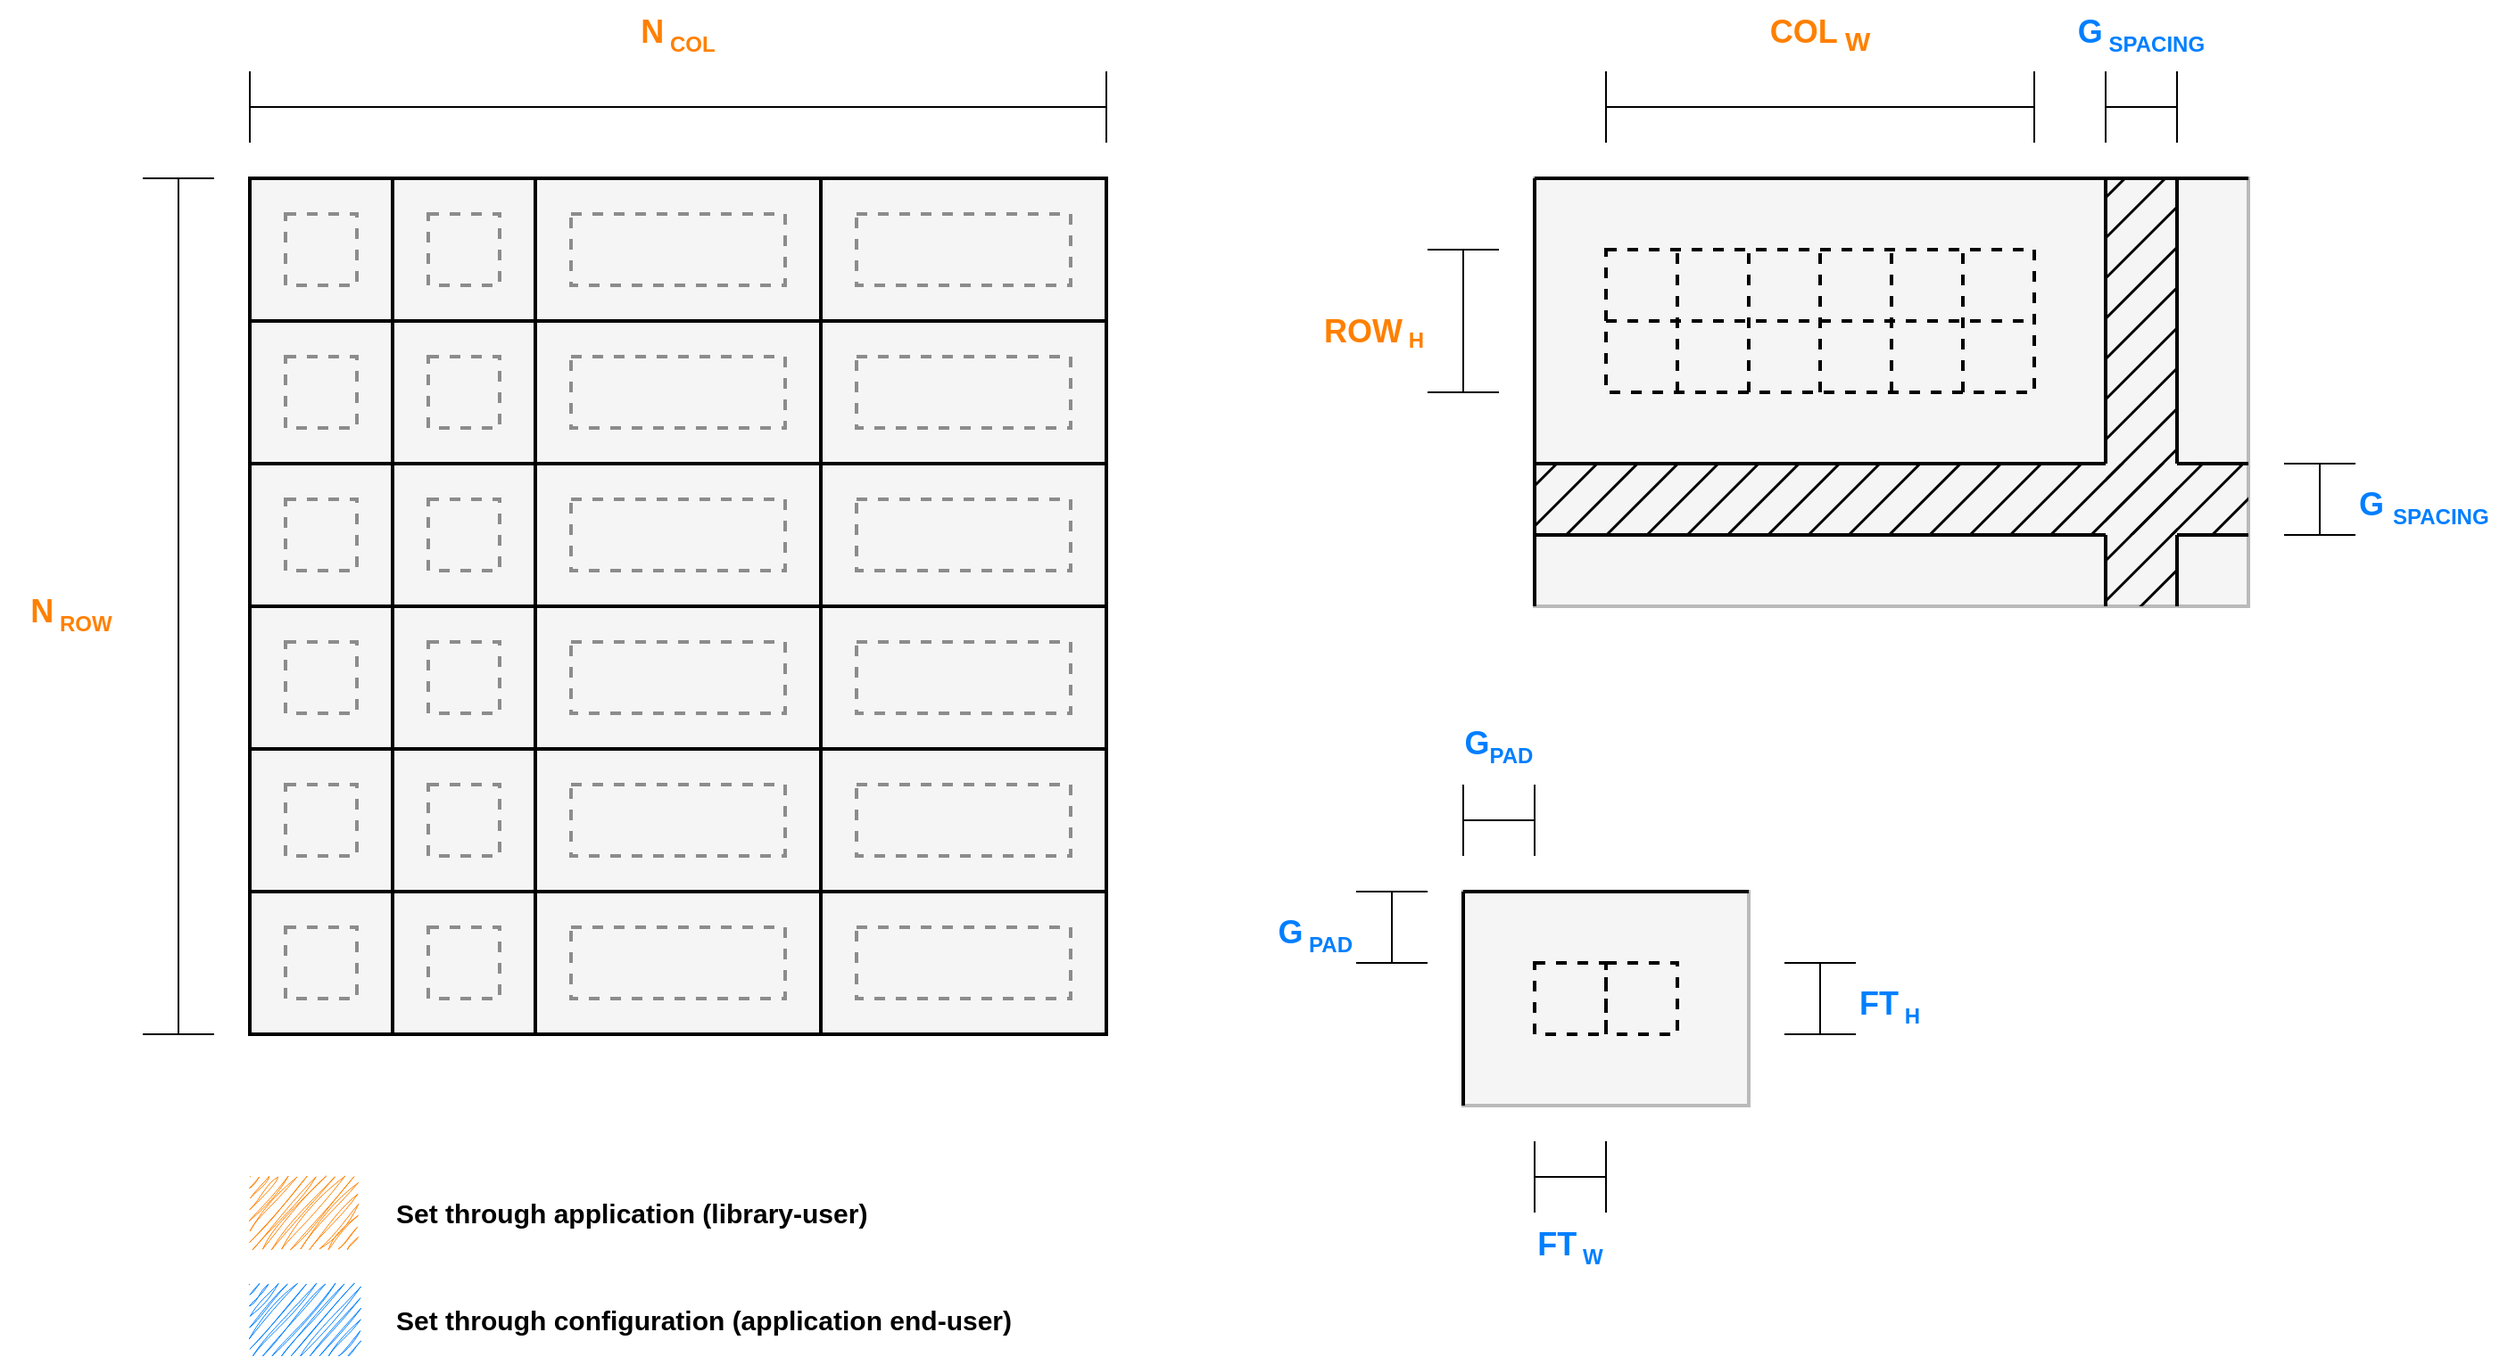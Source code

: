 <mxfile version="24.4.15" type="device">
  <diagram name="Page-1" id="YhHUuiQtckeyCKtGwnrG">
    <mxGraphModel dx="2726" dy="1698" grid="0" gridSize="20" guides="1" tooltips="1" connect="1" arrows="1" fold="1" page="0" pageScale="1" pageWidth="827" pageHeight="1169" math="0" shadow="0">
      <root>
        <mxCell id="0" />
        <mxCell id="1" parent="0" />
        <mxCell id="7Jmb3qpud_oQzK-CPV8h-1" value="" style="rounded=0;whiteSpace=wrap;html=1;fillColor=#f5f5f5;fontColor=#333333;strokeColor=#000000;strokeWidth=2;" vertex="1" parent="1">
          <mxGeometry x="-200" y="80" width="480" height="480" as="geometry" />
        </mxCell>
        <mxCell id="7Jmb3qpud_oQzK-CPV8h-33" value="" style="rounded=0;whiteSpace=wrap;html=1;fillColor=#f5f5f5;fontColor=#007FFF;strokeColor=#BABABA;strokeWidth=2;" vertex="1" parent="1">
          <mxGeometry x="480" y="480" width="160" height="120" as="geometry" />
        </mxCell>
        <mxCell id="7Jmb3qpud_oQzK-CPV8h-24" value="" style="rounded=0;whiteSpace=wrap;html=1;strokeColor=#BABABA;fillColor=#f5f5f5;fontColor=#FF8000;strokeWidth=2;" vertex="1" parent="1">
          <mxGeometry x="520" y="80" width="400" height="240" as="geometry" />
        </mxCell>
        <mxCell id="7Jmb3qpud_oQzK-CPV8h-2" value="" style="endArrow=none;html=1;rounded=0;strokeColor=#000000;strokeWidth=2;" edge="1" parent="1">
          <mxGeometry width="50" height="50" relative="1" as="geometry">
            <mxPoint x="-200" y="480" as="sourcePoint" />
            <mxPoint x="280" y="480" as="targetPoint" />
          </mxGeometry>
        </mxCell>
        <mxCell id="7Jmb3qpud_oQzK-CPV8h-4" value="" style="endArrow=none;html=1;rounded=0;strokeColor=#000000;strokeWidth=2;fontColor=#FF8000;" edge="1" parent="1">
          <mxGeometry width="50" height="50" relative="1" as="geometry">
            <mxPoint x="-200" y="240" as="sourcePoint" />
            <mxPoint x="280" y="240" as="targetPoint" />
          </mxGeometry>
        </mxCell>
        <mxCell id="7Jmb3qpud_oQzK-CPV8h-5" value="" style="endArrow=none;html=1;rounded=0;strokeColor=#000000;strokeWidth=2;fontColor=#FF8000;" edge="1" parent="1">
          <mxGeometry width="50" height="50" relative="1" as="geometry">
            <mxPoint x="-200" y="320" as="sourcePoint" />
            <mxPoint x="280" y="320" as="targetPoint" />
          </mxGeometry>
        </mxCell>
        <mxCell id="7Jmb3qpud_oQzK-CPV8h-6" value="" style="endArrow=none;html=1;rounded=0;strokeColor=#000000;strokeWidth=2;" edge="1" parent="1">
          <mxGeometry width="50" height="50" relative="1" as="geometry">
            <mxPoint x="-200" y="400" as="sourcePoint" />
            <mxPoint x="280" y="400" as="targetPoint" />
          </mxGeometry>
        </mxCell>
        <mxCell id="7Jmb3qpud_oQzK-CPV8h-7" value="" style="endArrow=none;html=1;rounded=0;strokeColor=#000000;strokeWidth=2;fontColor=#FF8000;" edge="1" parent="1">
          <mxGeometry width="50" height="50" relative="1" as="geometry">
            <mxPoint x="-200" y="160" as="sourcePoint" />
            <mxPoint x="280" y="160" as="targetPoint" />
          </mxGeometry>
        </mxCell>
        <mxCell id="7Jmb3qpud_oQzK-CPV8h-8" value="" style="endArrow=none;html=1;rounded=0;strokeColor=#000000;strokeWidth=2;" edge="1" parent="1">
          <mxGeometry width="50" height="50" relative="1" as="geometry">
            <mxPoint x="-120" y="80" as="sourcePoint" />
            <mxPoint x="-120" y="560" as="targetPoint" />
          </mxGeometry>
        </mxCell>
        <mxCell id="7Jmb3qpud_oQzK-CPV8h-9" value="" style="endArrow=none;html=1;rounded=0;strokeColor=#000000;strokeWidth=2;" edge="1" parent="1">
          <mxGeometry width="50" height="50" relative="1" as="geometry">
            <mxPoint x="-40" y="80" as="sourcePoint" />
            <mxPoint x="-40" y="560" as="targetPoint" />
          </mxGeometry>
        </mxCell>
        <mxCell id="7Jmb3qpud_oQzK-CPV8h-10" value="" style="endArrow=none;html=1;rounded=0;strokeColor=#000000;strokeWidth=2;" edge="1" parent="1">
          <mxGeometry width="50" height="50" relative="1" as="geometry">
            <mxPoint x="120" y="80" as="sourcePoint" />
            <mxPoint x="120" y="560" as="targetPoint" />
          </mxGeometry>
        </mxCell>
        <mxCell id="7Jmb3qpud_oQzK-CPV8h-12" value="" style="endArrow=none;html=1;rounded=0;strokeColor=#000000;strokeWidth=2;fontColor=#FF8000;" edge="1" parent="1">
          <mxGeometry width="50" height="50" relative="1" as="geometry">
            <mxPoint x="920" y="80" as="sourcePoint" />
            <mxPoint x="520" y="80" as="targetPoint" />
          </mxGeometry>
        </mxCell>
        <mxCell id="7Jmb3qpud_oQzK-CPV8h-13" value="" style="endArrow=none;html=1;rounded=0;strokeColor=#000000;strokeWidth=2;fontColor=#FF8000;" edge="1" parent="1">
          <mxGeometry width="50" height="50" relative="1" as="geometry">
            <mxPoint x="520" y="80" as="sourcePoint" />
            <mxPoint x="520" y="320" as="targetPoint" />
          </mxGeometry>
        </mxCell>
        <mxCell id="7Jmb3qpud_oQzK-CPV8h-14" value="" style="endArrow=none;html=1;rounded=0;strokeColor=#000000;strokeWidth=2;fontColor=#FF8000;" edge="1" parent="1">
          <mxGeometry width="50" height="50" relative="1" as="geometry">
            <mxPoint x="520" y="240" as="sourcePoint" />
            <mxPoint x="840" y="240" as="targetPoint" />
          </mxGeometry>
        </mxCell>
        <mxCell id="7Jmb3qpud_oQzK-CPV8h-15" value="" style="endArrow=none;html=1;rounded=0;strokeColor=#000000;strokeWidth=2;fontColor=#FF8000;" edge="1" parent="1">
          <mxGeometry width="50" height="50" relative="1" as="geometry">
            <mxPoint x="840" y="240" as="sourcePoint" />
            <mxPoint x="840" y="80" as="targetPoint" />
          </mxGeometry>
        </mxCell>
        <mxCell id="7Jmb3qpud_oQzK-CPV8h-16" value="" style="rounded=0;whiteSpace=wrap;html=1;dashed=1;fillColor=none;strokeColor=#000000;strokeWidth=2;fontColor=#FF8000;" vertex="1" parent="1">
          <mxGeometry x="560" y="120" width="240" height="80" as="geometry" />
        </mxCell>
        <mxCell id="7Jmb3qpud_oQzK-CPV8h-17" value="" style="endArrow=none;dashed=1;html=1;rounded=0;strokeColor=#000000;strokeWidth=2;fontColor=#FF8000;" edge="1" parent="1">
          <mxGeometry width="50" height="50" relative="1" as="geometry">
            <mxPoint x="680" y="200" as="sourcePoint" />
            <mxPoint x="680" y="120" as="targetPoint" />
          </mxGeometry>
        </mxCell>
        <mxCell id="7Jmb3qpud_oQzK-CPV8h-18" value="" style="endArrow=none;dashed=1;html=1;rounded=0;strokeColor=#000000;strokeWidth=2;fontColor=#FF8000;" edge="1" parent="1">
          <mxGeometry width="50" height="50" relative="1" as="geometry">
            <mxPoint x="720" y="200" as="sourcePoint" />
            <mxPoint x="720" y="120" as="targetPoint" />
          </mxGeometry>
        </mxCell>
        <mxCell id="7Jmb3qpud_oQzK-CPV8h-19" value="" style="endArrow=none;dashed=1;html=1;rounded=0;strokeColor=#000000;strokeWidth=2;fontColor=#FF8000;" edge="1" parent="1">
          <mxGeometry width="50" height="50" relative="1" as="geometry">
            <mxPoint x="760" y="200" as="sourcePoint" />
            <mxPoint x="760" y="120" as="targetPoint" />
          </mxGeometry>
        </mxCell>
        <mxCell id="7Jmb3qpud_oQzK-CPV8h-20" value="" style="endArrow=none;dashed=1;html=1;rounded=0;strokeColor=#000000;strokeWidth=2;fontColor=#FF8000;" edge="1" parent="1">
          <mxGeometry width="50" height="50" relative="1" as="geometry">
            <mxPoint x="600" y="200" as="sourcePoint" />
            <mxPoint x="600" y="120" as="targetPoint" />
          </mxGeometry>
        </mxCell>
        <mxCell id="7Jmb3qpud_oQzK-CPV8h-21" value="" style="endArrow=none;dashed=1;html=1;rounded=0;strokeColor=#000000;strokeWidth=2;fontColor=#FF8000;" edge="1" parent="1">
          <mxGeometry width="50" height="50" relative="1" as="geometry">
            <mxPoint x="640" y="200" as="sourcePoint" />
            <mxPoint x="640" y="120" as="targetPoint" />
          </mxGeometry>
        </mxCell>
        <mxCell id="7Jmb3qpud_oQzK-CPV8h-22" value="" style="endArrow=none;dashed=1;html=1;rounded=0;strokeColor=#000000;strokeWidth=2;fontColor=#FF8000;" edge="1" parent="1">
          <mxGeometry width="50" height="50" relative="1" as="geometry">
            <mxPoint x="560" y="160" as="sourcePoint" />
            <mxPoint x="800" y="160" as="targetPoint" />
          </mxGeometry>
        </mxCell>
        <mxCell id="7Jmb3qpud_oQzK-CPV8h-26" value="" style="rounded=0;whiteSpace=wrap;html=1;fillColor=none;fontColor=#007FFF;strokeColor=#000000;strokeWidth=2;dashed=1;" vertex="1" parent="1">
          <mxGeometry x="520" y="520" width="40" height="40" as="geometry" />
        </mxCell>
        <mxCell id="7Jmb3qpud_oQzK-CPV8h-27" value="" style="rounded=0;whiteSpace=wrap;html=1;fillColor=none;fontColor=#007FFF;strokeColor=#000000;strokeWidth=2;dashed=1;" vertex="1" parent="1">
          <mxGeometry x="560" y="520" width="40" height="40" as="geometry" />
        </mxCell>
        <mxCell id="7Jmb3qpud_oQzK-CPV8h-29" value="" style="endArrow=none;html=1;rounded=0;fillColor=#f5f5f5;strokeColor=#000000;strokeWidth=2;fontColor=#007FFF;" edge="1" parent="1">
          <mxGeometry width="50" height="50" relative="1" as="geometry">
            <mxPoint x="480" y="600" as="sourcePoint" />
            <mxPoint x="480" y="480" as="targetPoint" />
          </mxGeometry>
        </mxCell>
        <mxCell id="7Jmb3qpud_oQzK-CPV8h-31" value="" style="endArrow=none;html=1;rounded=0;fillColor=#f5f5f5;strokeColor=#000000;strokeWidth=2;fontColor=#007FFF;" edge="1" parent="1">
          <mxGeometry width="50" height="50" relative="1" as="geometry">
            <mxPoint x="640" y="480" as="sourcePoint" />
            <mxPoint x="480" y="480" as="targetPoint" />
          </mxGeometry>
        </mxCell>
        <mxCell id="7Jmb3qpud_oQzK-CPV8h-35" value="" style="shape=crossbar;whiteSpace=wrap;html=1;rounded=1;direction=south;" vertex="1" parent="1">
          <mxGeometry x="-260" y="80" width="40" height="480" as="geometry" />
        </mxCell>
        <mxCell id="7Jmb3qpud_oQzK-CPV8h-38" value="" style="shape=crossbar;whiteSpace=wrap;html=1;rounded=1;direction=south;fontColor=#007FFF;" vertex="1" parent="1">
          <mxGeometry x="420" y="480" width="40" height="40" as="geometry" />
        </mxCell>
        <mxCell id="7Jmb3qpud_oQzK-CPV8h-40" value="" style="shape=crossbar;whiteSpace=wrap;html=1;rounded=1;direction=south;fontColor=#FF8000;" vertex="1" parent="1">
          <mxGeometry x="460" y="120" width="40" height="80" as="geometry" />
        </mxCell>
        <mxCell id="7Jmb3qpud_oQzK-CPV8h-41" value="" style="shape=crossbar;whiteSpace=wrap;html=1;rounded=1;direction=south;fontColor=#007FFF;" vertex="1" parent="1">
          <mxGeometry x="660" y="520" width="40" height="40" as="geometry" />
        </mxCell>
        <mxCell id="7Jmb3qpud_oQzK-CPV8h-46" value="" style="shape=crossbar;whiteSpace=wrap;html=1;rounded=1;fontColor=#FF8000;" vertex="1" parent="1">
          <mxGeometry x="-200" y="20" width="480" height="40" as="geometry" />
        </mxCell>
        <mxCell id="7Jmb3qpud_oQzK-CPV8h-47" value="" style="shape=crossbar;whiteSpace=wrap;html=1;rounded=1;fontColor=#FF8000;" vertex="1" parent="1">
          <mxGeometry x="560" y="20" width="240" height="40" as="geometry" />
        </mxCell>
        <mxCell id="7Jmb3qpud_oQzK-CPV8h-48" value="" style="shape=crossbar;whiteSpace=wrap;html=1;rounded=1;fontColor=#007FFF;" vertex="1" parent="1">
          <mxGeometry x="520" y="620" width="40" height="40" as="geometry" />
        </mxCell>
        <mxCell id="7Jmb3qpud_oQzK-CPV8h-49" value="N&lt;sub&gt;&lt;font style=&quot;font-size: 12px;&quot;&gt; COL&lt;/font&gt;&lt;/sub&gt;" style="text;html=1;align=center;verticalAlign=middle;whiteSpace=wrap;rounded=0;fontStyle=1;fontSize=18;fontColor=#FF8000;" vertex="1" parent="1">
          <mxGeometry y="-20" width="80" height="40" as="geometry" />
        </mxCell>
        <mxCell id="7Jmb3qpud_oQzK-CPV8h-50" value="N&lt;sub&gt;&lt;font style=&quot;font-size: 12px;&quot;&gt; ROW&lt;/font&gt;&lt;/sub&gt;" style="text;html=1;align=center;verticalAlign=bottom;whiteSpace=wrap;rounded=0;fontStyle=1;fontSize=18;fontColor=#FF8000;" vertex="1" parent="1">
          <mxGeometry x="-340" y="300" width="80" height="40" as="geometry" />
        </mxCell>
        <mxCell id="7Jmb3qpud_oQzK-CPV8h-51" value="COL&lt;sub&gt; W&lt;/sub&gt;" style="text;html=1;align=center;verticalAlign=middle;whiteSpace=wrap;rounded=0;fontStyle=1;fontSize=18;fontColor=#FF8000;" vertex="1" parent="1">
          <mxGeometry x="640" y="-20" width="80" height="40" as="geometry" />
        </mxCell>
        <mxCell id="7Jmb3qpud_oQzK-CPV8h-52" value="ROW&lt;font size=&quot;1&quot;&gt;&lt;sub style=&quot;font-size: 12px;&quot;&gt; &lt;/sub&gt;&lt;sub style=&quot;font-size: 12px;&quot;&gt;H&lt;/sub&gt;&lt;/font&gt;" style="text;html=1;align=right;verticalAlign=bottom;whiteSpace=wrap;rounded=0;fontStyle=1;fontSize=18;fontColor=#FF8000;" vertex="1" parent="1">
          <mxGeometry x="380" y="140" width="80" height="40" as="geometry" />
        </mxCell>
        <mxCell id="7Jmb3qpud_oQzK-CPV8h-53" value="G&lt;sub&gt;&lt;font style=&quot;font-size: 12px;&quot;&gt; PAD&lt;/font&gt;&lt;/sub&gt;" style="text;html=1;align=right;verticalAlign=bottom;whiteSpace=wrap;rounded=0;fontStyle=1;fontSize=18;fontColor=#007FFF;" vertex="1" parent="1">
          <mxGeometry x="340" y="480" width="80" height="40" as="geometry" />
        </mxCell>
        <mxCell id="7Jmb3qpud_oQzK-CPV8h-54" value="FT&lt;sub&gt;&lt;font style=&quot;font-size: 12px;&quot;&gt; W&lt;/font&gt;&lt;/sub&gt;" style="text;html=1;align=center;verticalAlign=middle;whiteSpace=wrap;rounded=0;fontStyle=1;fontSize=18;fontColor=#007FFF;" vertex="1" parent="1">
          <mxGeometry x="500" y="660" width="80" height="40" as="geometry" />
        </mxCell>
        <mxCell id="7Jmb3qpud_oQzK-CPV8h-55" value="FT&lt;sub&gt;&lt;font style=&quot;font-size: 12px;&quot;&gt; H&lt;/font&gt;&lt;/sub&gt;" style="text;html=1;align=left;verticalAlign=bottom;whiteSpace=wrap;rounded=0;fontStyle=1;fontSize=18;fontColor=#007FFF;" vertex="1" parent="1">
          <mxGeometry x="700" y="520" width="80" height="40" as="geometry" />
        </mxCell>
        <mxCell id="7Jmb3qpud_oQzK-CPV8h-57" value="" style="endArrow=none;html=1;rounded=0;strokeColor=#000000;strokeWidth=2;fontColor=#FF8000;" edge="1" parent="1">
          <mxGeometry width="50" height="50" relative="1" as="geometry">
            <mxPoint x="880" y="240" as="sourcePoint" />
            <mxPoint x="880" y="80" as="targetPoint" />
          </mxGeometry>
        </mxCell>
        <mxCell id="7Jmb3qpud_oQzK-CPV8h-58" value="" style="endArrow=none;html=1;rounded=0;strokeColor=#000000;strokeWidth=2;fontColor=#FF8000;" edge="1" parent="1">
          <mxGeometry width="50" height="50" relative="1" as="geometry">
            <mxPoint x="520" y="280" as="sourcePoint" />
            <mxPoint x="840" y="280" as="targetPoint" />
          </mxGeometry>
        </mxCell>
        <mxCell id="7Jmb3qpud_oQzK-CPV8h-59" value="" style="endArrow=none;html=1;rounded=0;strokeWidth=2;fontColor=#FF8000;" edge="1" parent="1">
          <mxGeometry width="50" height="50" relative="1" as="geometry">
            <mxPoint x="880" y="320" as="sourcePoint" />
            <mxPoint x="880" y="280" as="targetPoint" />
          </mxGeometry>
        </mxCell>
        <mxCell id="7Jmb3qpud_oQzK-CPV8h-60" value="" style="endArrow=none;html=1;rounded=0;strokeWidth=2;fontColor=#FF8000;" edge="1" parent="1">
          <mxGeometry width="50" height="50" relative="1" as="geometry">
            <mxPoint x="840" y="320" as="sourcePoint" />
            <mxPoint x="840" y="280" as="targetPoint" />
          </mxGeometry>
        </mxCell>
        <mxCell id="7Jmb3qpud_oQzK-CPV8h-61" value="" style="endArrow=none;html=1;rounded=0;strokeWidth=2;fontColor=#FF8000;" edge="1" parent="1">
          <mxGeometry width="50" height="50" relative="1" as="geometry">
            <mxPoint x="920" y="240" as="sourcePoint" />
            <mxPoint x="880" y="240" as="targetPoint" />
          </mxGeometry>
        </mxCell>
        <mxCell id="7Jmb3qpud_oQzK-CPV8h-62" value="" style="endArrow=none;html=1;rounded=0;strokeWidth=2;fontColor=#FF8000;" edge="1" parent="1">
          <mxGeometry width="50" height="50" relative="1" as="geometry">
            <mxPoint x="920" y="280" as="sourcePoint" />
            <mxPoint x="880" y="280" as="targetPoint" />
          </mxGeometry>
        </mxCell>
        <mxCell id="7Jmb3qpud_oQzK-CPV8h-63" value="" style="rounded=0;whiteSpace=wrap;html=1;strokeColor=none;fillColor=#050505;fontColor=#FF8000;fillStyle=hatch;" vertex="1" parent="1">
          <mxGeometry x="520" y="240" width="400" height="40" as="geometry" />
        </mxCell>
        <mxCell id="7Jmb3qpud_oQzK-CPV8h-64" value="" style="rounded=0;whiteSpace=wrap;html=1;strokeColor=none;fillColor=#050505;fontColor=#FF8000;fillStyle=hatch;" vertex="1" parent="1">
          <mxGeometry x="840" y="80" width="40" height="240" as="geometry" />
        </mxCell>
        <mxCell id="7Jmb3qpud_oQzK-CPV8h-65" value="" style="shape=crossbar;whiteSpace=wrap;html=1;rounded=1;fontColor=#FF8000;" vertex="1" parent="1">
          <mxGeometry x="840" y="20" width="40" height="40" as="geometry" />
        </mxCell>
        <mxCell id="7Jmb3qpud_oQzK-CPV8h-66" value="G&lt;sub&gt;&lt;font style=&quot;font-size: 12px;&quot;&gt; SPACING&lt;/font&gt;&lt;/sub&gt;" style="text;html=1;align=center;verticalAlign=middle;whiteSpace=wrap;rounded=0;fontStyle=1;fontSize=18;fontColor=#007FFF;" vertex="1" parent="1">
          <mxGeometry x="820" y="-20" width="80" height="40" as="geometry" />
        </mxCell>
        <mxCell id="7Jmb3qpud_oQzK-CPV8h-67" value="" style="shape=crossbar;whiteSpace=wrap;html=1;rounded=1;direction=south;fontColor=#FF8000;" vertex="1" parent="1">
          <mxGeometry x="940" y="240" width="40" height="40" as="geometry" />
        </mxCell>
        <mxCell id="7Jmb3qpud_oQzK-CPV8h-68" value="G &lt;sub&gt;&lt;font style=&quot;font-size: 12px;&quot;&gt;SPACING&lt;/font&gt;&lt;/sub&gt;" style="text;html=1;align=left;verticalAlign=bottom;whiteSpace=wrap;rounded=0;fontStyle=1;fontSize=18;fontColor=#007FFF;" vertex="1" parent="1">
          <mxGeometry x="980" y="240" width="80" height="40" as="geometry" />
        </mxCell>
        <mxCell id="7Jmb3qpud_oQzK-CPV8h-69" value="" style="rounded=0;whiteSpace=wrap;html=1;fillColor=none;strokeWidth=2;dashed=1;strokeColor=#8C8C8C;fontColor=#FF8000;" vertex="1" parent="1">
          <mxGeometry x="-180" y="100" width="40" height="40" as="geometry" />
        </mxCell>
        <mxCell id="7Jmb3qpud_oQzK-CPV8h-70" value="" style="rounded=0;whiteSpace=wrap;html=1;fillColor=none;strokeWidth=2;dashed=1;strokeColor=#8C8C8C;fontColor=#FF8000;" vertex="1" parent="1">
          <mxGeometry x="-180" y="180" width="40" height="40" as="geometry" />
        </mxCell>
        <mxCell id="7Jmb3qpud_oQzK-CPV8h-71" value="" style="rounded=0;whiteSpace=wrap;html=1;fillColor=none;strokeWidth=2;dashed=1;strokeColor=#8C8C8C;fontColor=#FF8000;" vertex="1" parent="1">
          <mxGeometry x="-180" y="260" width="40" height="40" as="geometry" />
        </mxCell>
        <mxCell id="7Jmb3qpud_oQzK-CPV8h-72" value="" style="rounded=0;whiteSpace=wrap;html=1;fillColor=none;strokeWidth=2;dashed=1;strokeColor=#8C8C8C;fontColor=#FF8000;" vertex="1" parent="1">
          <mxGeometry x="-180" y="340" width="40" height="40" as="geometry" />
        </mxCell>
        <mxCell id="7Jmb3qpud_oQzK-CPV8h-73" value="" style="rounded=0;whiteSpace=wrap;html=1;fillColor=none;strokeWidth=2;dashed=1;strokeColor=#8C8C8C;" vertex="1" parent="1">
          <mxGeometry x="-180" y="420" width="40" height="40" as="geometry" />
        </mxCell>
        <mxCell id="7Jmb3qpud_oQzK-CPV8h-74" value="" style="rounded=0;whiteSpace=wrap;html=1;fillColor=none;strokeWidth=2;dashed=1;strokeColor=#8C8C8C;" vertex="1" parent="1">
          <mxGeometry x="-180" y="500" width="40" height="40" as="geometry" />
        </mxCell>
        <mxCell id="7Jmb3qpud_oQzK-CPV8h-75" value="" style="rounded=0;whiteSpace=wrap;html=1;fillColor=none;strokeWidth=2;dashed=1;strokeColor=#8C8C8C;" vertex="1" parent="1">
          <mxGeometry x="-20" y="500" width="120" height="40" as="geometry" />
        </mxCell>
        <mxCell id="7Jmb3qpud_oQzK-CPV8h-76" value="" style="rounded=0;whiteSpace=wrap;html=1;fillColor=none;strokeWidth=2;dashed=1;strokeColor=#8C8C8C;" vertex="1" parent="1">
          <mxGeometry x="-20" y="420" width="120" height="40" as="geometry" />
        </mxCell>
        <mxCell id="7Jmb3qpud_oQzK-CPV8h-77" value="" style="rounded=0;whiteSpace=wrap;html=1;fillColor=none;strokeWidth=2;dashed=1;strokeColor=#8C8C8C;fontColor=#FF8000;" vertex="1" parent="1">
          <mxGeometry x="-20" y="340" width="120" height="40" as="geometry" />
        </mxCell>
        <mxCell id="7Jmb3qpud_oQzK-CPV8h-78" value="" style="rounded=0;whiteSpace=wrap;html=1;fillColor=none;strokeWidth=2;dashed=1;strokeColor=#8C8C8C;fontColor=#FF8000;" vertex="1" parent="1">
          <mxGeometry x="-20" y="260" width="120" height="40" as="geometry" />
        </mxCell>
        <mxCell id="7Jmb3qpud_oQzK-CPV8h-79" value="" style="rounded=0;whiteSpace=wrap;html=1;fillColor=none;strokeWidth=2;dashed=1;strokeColor=#8C8C8C;fontColor=#FF8000;" vertex="1" parent="1">
          <mxGeometry x="-20" y="180" width="120" height="40" as="geometry" />
        </mxCell>
        <mxCell id="7Jmb3qpud_oQzK-CPV8h-80" value="" style="rounded=0;whiteSpace=wrap;html=1;fillColor=none;strokeWidth=2;dashed=1;strokeColor=#8C8C8C;fontColor=#FF8000;" vertex="1" parent="1">
          <mxGeometry x="-20" y="100" width="120" height="40" as="geometry" />
        </mxCell>
        <mxCell id="7Jmb3qpud_oQzK-CPV8h-81" value="" style="rounded=0;whiteSpace=wrap;html=1;fillColor=none;strokeWidth=2;dashed=1;strokeColor=#8C8C8C;" vertex="1" parent="1">
          <mxGeometry x="140" y="500" width="120" height="40" as="geometry" />
        </mxCell>
        <mxCell id="7Jmb3qpud_oQzK-CPV8h-82" value="" style="rounded=0;whiteSpace=wrap;html=1;fillColor=none;strokeWidth=2;dashed=1;strokeColor=#8C8C8C;" vertex="1" parent="1">
          <mxGeometry x="140" y="420" width="120" height="40" as="geometry" />
        </mxCell>
        <mxCell id="7Jmb3qpud_oQzK-CPV8h-83" value="" style="rounded=0;whiteSpace=wrap;html=1;fillColor=none;strokeWidth=2;dashed=1;strokeColor=#8C8C8C;fontColor=#FF8000;" vertex="1" parent="1">
          <mxGeometry x="140" y="340" width="120" height="40" as="geometry" />
        </mxCell>
        <mxCell id="7Jmb3qpud_oQzK-CPV8h-84" value="" style="rounded=0;whiteSpace=wrap;html=1;fillColor=none;strokeWidth=2;dashed=1;strokeColor=#8C8C8C;fontColor=#FF8000;" vertex="1" parent="1">
          <mxGeometry x="140" y="260" width="120" height="40" as="geometry" />
        </mxCell>
        <mxCell id="7Jmb3qpud_oQzK-CPV8h-85" value="" style="rounded=0;whiteSpace=wrap;html=1;fillColor=none;strokeWidth=2;dashed=1;strokeColor=#8C8C8C;fontColor=#FF8000;" vertex="1" parent="1">
          <mxGeometry x="140" y="180" width="120" height="40" as="geometry" />
        </mxCell>
        <mxCell id="7Jmb3qpud_oQzK-CPV8h-86" value="" style="rounded=0;whiteSpace=wrap;html=1;fillColor=none;strokeWidth=2;dashed=1;strokeColor=#8C8C8C;fontColor=#FF8000;" vertex="1" parent="1">
          <mxGeometry x="140" y="100" width="120" height="40" as="geometry" />
        </mxCell>
        <mxCell id="7Jmb3qpud_oQzK-CPV8h-87" value="" style="rounded=0;whiteSpace=wrap;html=1;fillColor=none;strokeWidth=2;dashed=1;strokeColor=#8C8C8C;fontColor=#FF8000;" vertex="1" parent="1">
          <mxGeometry x="-100" y="100" width="40" height="40" as="geometry" />
        </mxCell>
        <mxCell id="7Jmb3qpud_oQzK-CPV8h-88" value="" style="rounded=0;whiteSpace=wrap;html=1;fillColor=none;strokeWidth=2;dashed=1;strokeColor=#8C8C8C;fontColor=#FF8000;" vertex="1" parent="1">
          <mxGeometry x="-100" y="180" width="40" height="40" as="geometry" />
        </mxCell>
        <mxCell id="7Jmb3qpud_oQzK-CPV8h-89" value="" style="rounded=0;whiteSpace=wrap;html=1;fillColor=none;strokeWidth=2;dashed=1;strokeColor=#8C8C8C;fontColor=#FF8000;" vertex="1" parent="1">
          <mxGeometry x="-100" y="260" width="40" height="40" as="geometry" />
        </mxCell>
        <mxCell id="7Jmb3qpud_oQzK-CPV8h-90" value="" style="rounded=0;whiteSpace=wrap;html=1;fillColor=none;strokeWidth=2;dashed=1;strokeColor=#8C8C8C;fontColor=#FF8000;" vertex="1" parent="1">
          <mxGeometry x="-100" y="340" width="40" height="40" as="geometry" />
        </mxCell>
        <mxCell id="7Jmb3qpud_oQzK-CPV8h-91" value="" style="rounded=0;whiteSpace=wrap;html=1;fillColor=none;strokeWidth=2;dashed=1;strokeColor=#8C8C8C;" vertex="1" parent="1">
          <mxGeometry x="-100" y="420" width="40" height="40" as="geometry" />
        </mxCell>
        <mxCell id="7Jmb3qpud_oQzK-CPV8h-92" value="" style="rounded=0;whiteSpace=wrap;html=1;fillColor=none;strokeWidth=2;dashed=1;strokeColor=#8C8C8C;" vertex="1" parent="1">
          <mxGeometry x="-100" y="500" width="40" height="40" as="geometry" />
        </mxCell>
        <mxCell id="7Jmb3qpud_oQzK-CPV8h-94" value="" style="shape=crossbar;whiteSpace=wrap;html=1;rounded=1;fontColor=#007FFF;" vertex="1" parent="1">
          <mxGeometry x="480" y="420" width="40" height="40" as="geometry" />
        </mxCell>
        <mxCell id="7Jmb3qpud_oQzK-CPV8h-95" value="G&lt;sub&gt;&lt;font style=&quot;font-size: 12px;&quot;&gt;PAD&lt;/font&gt;&lt;/sub&gt;" style="text;html=1;align=center;verticalAlign=top;whiteSpace=wrap;rounded=0;fontStyle=1;fontSize=18;fontColor=#007FFF;" vertex="1" parent="1">
          <mxGeometry x="460" y="380" width="80" height="40" as="geometry" />
        </mxCell>
        <mxCell id="7Jmb3qpud_oQzK-CPV8h-97" value="" style="rounded=0;whiteSpace=wrap;html=1;strokeColor=none;fillColor=#007FFF;sketch=1;curveFitting=1;jiggle=2;glass=0;shadow=0;" vertex="1" parent="1">
          <mxGeometry x="-200" y="700" width="60" height="40" as="geometry" />
        </mxCell>
        <mxCell id="7Jmb3qpud_oQzK-CPV8h-98" value="" style="rounded=0;whiteSpace=wrap;html=1;strokeColor=none;fillColor=#FF8000;sketch=1;curveFitting=1;jiggle=2;glass=0;shadow=0;" vertex="1" parent="1">
          <mxGeometry x="-200" y="640" width="60" height="40" as="geometry" />
        </mxCell>
        <mxCell id="7Jmb3qpud_oQzK-CPV8h-99" value="Set through application (library-user)" style="text;html=1;align=left;verticalAlign=middle;whiteSpace=wrap;rounded=0;fontSize=15;fontStyle=1" vertex="1" parent="1">
          <mxGeometry x="-120" y="640" width="280" height="40" as="geometry" />
        </mxCell>
        <mxCell id="7Jmb3qpud_oQzK-CPV8h-100" value="Set through configuration (application end-user)" style="text;html=1;align=left;verticalAlign=middle;whiteSpace=wrap;rounded=0;fontSize=15;fontStyle=1" vertex="1" parent="1">
          <mxGeometry x="-120" y="700" width="398" height="40" as="geometry" />
        </mxCell>
      </root>
    </mxGraphModel>
  </diagram>
</mxfile>
